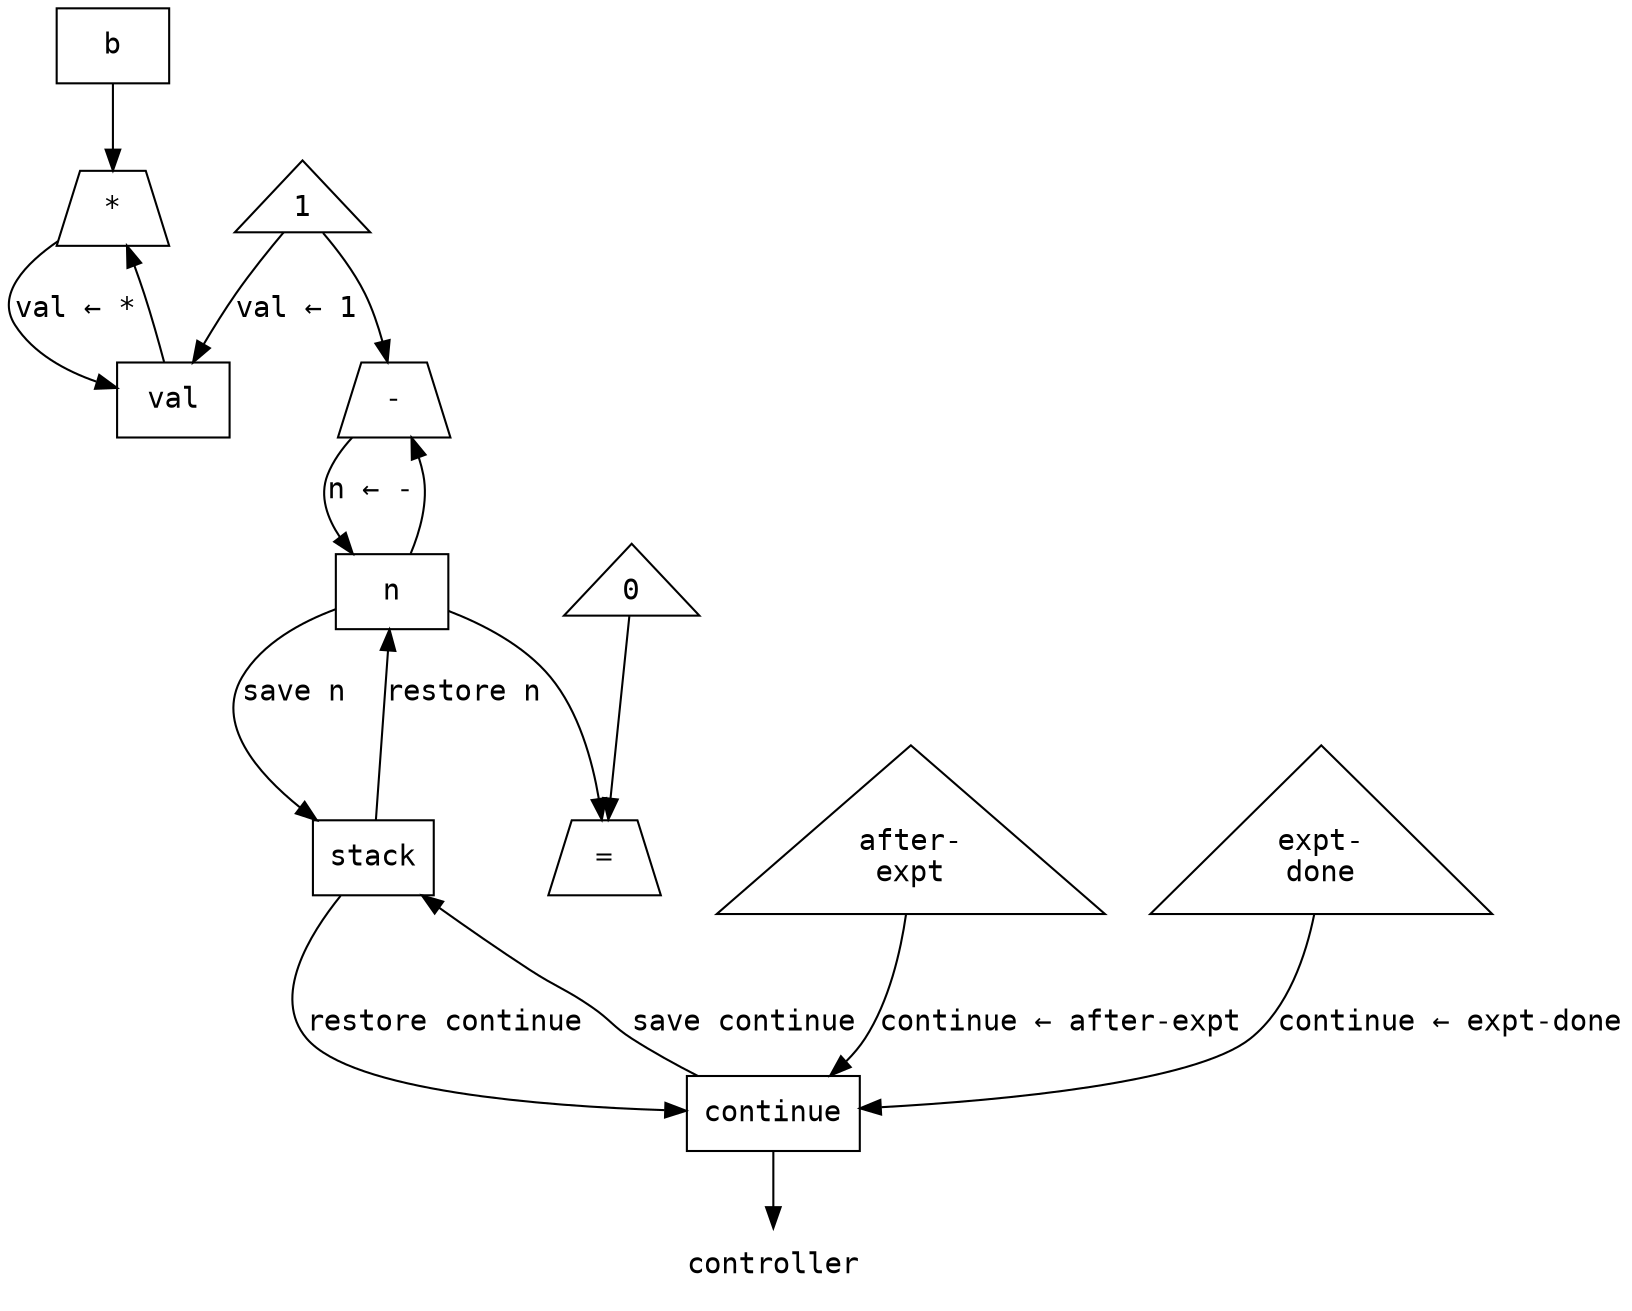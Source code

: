 #!/usr/bin/env dot
digraph recursive_expt {
        edge[fontname=monospace]
        node[fontname=monospace]
        {
                node[shape=box]
                b
                n
                val
                continue
                stack
        }
        {
                node[shape=trapezium]
                equal[label="="]
                times[label="*"]
                minus[label="-"]
        }
        {
                node[shape=triangle]
                zero[label=0]
                one[label=1]
                after_expt[label="after-\nexpt"]
                expt_done[label="expt-\ndone"]
        }
        {
                node[shape=plaintext]
                controller
        }
        n -> equal
        zero -> equal
        after_expt -> continue[label="continue &larr; after-expt"]
        expt_done -> continue[label="continue &larr; expt-done"]
        continue -> controller
        continue -> stack[label="save continue"]
        stack -> continue[label="restore continue"]
        n -> stack[label="save n"]
        stack -> n[label="restore n"]
        n -> minus
        one -> minus
        minus -> n[label="n &larr; -"]
        b -> times
        val -> times
        times -> val[label="val &larr; *"]
        one -> val[label="val &larr; 1"]
}
